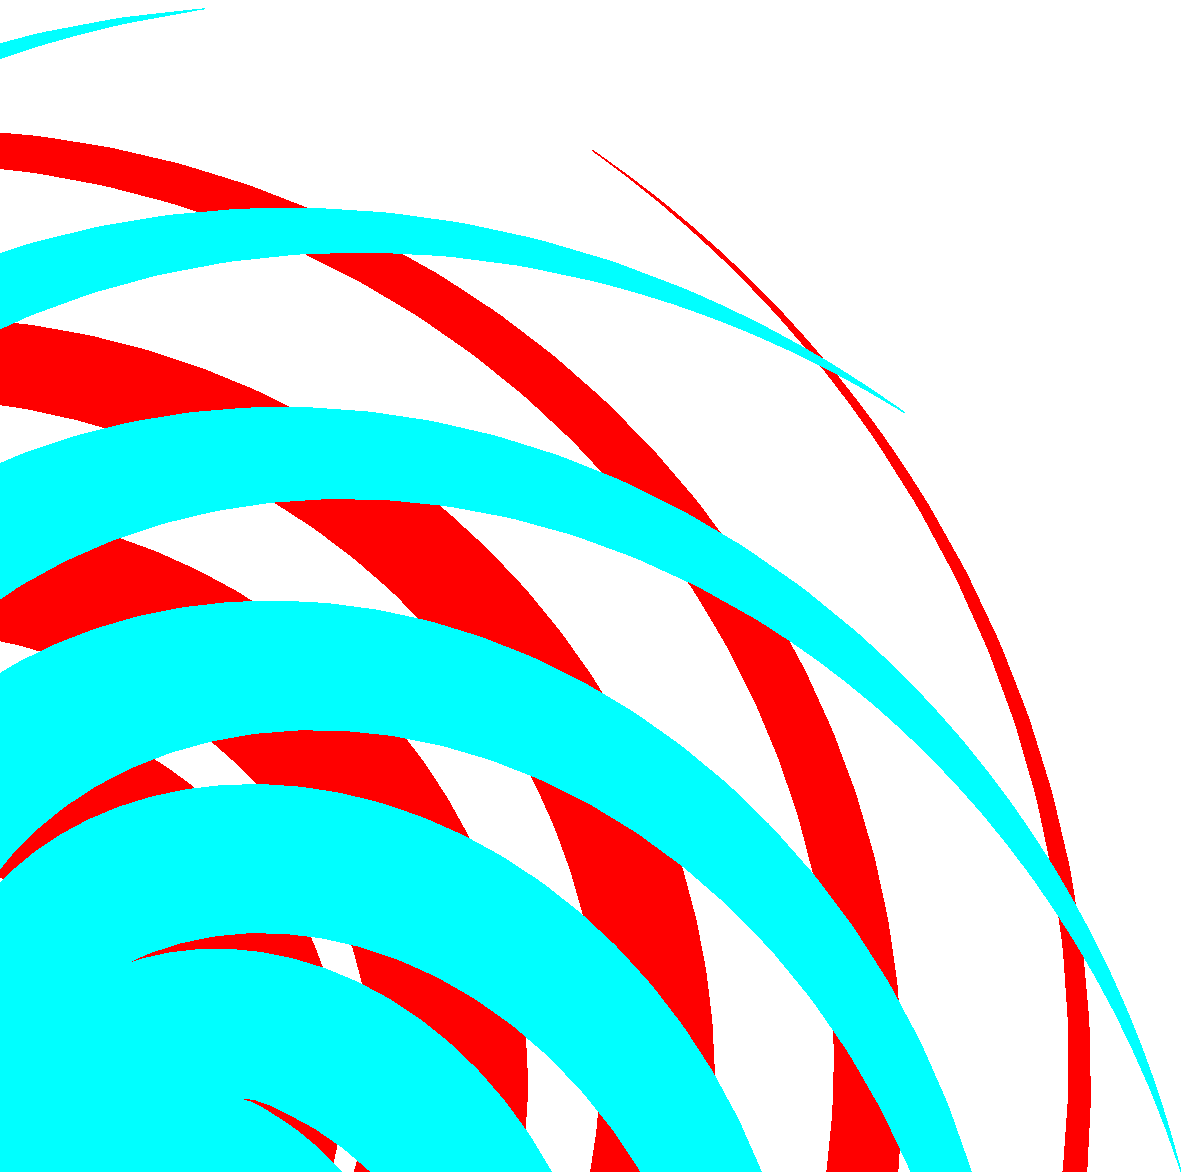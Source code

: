 % convergingspirals.mp
% L. Nobre G. - a twisted mind...
% 2007

prologues := 1;

vardef oper( expr Valu, Slop ) =
  (Valu*Slop)
enddef;

vardef hiperspiral( expr Val, Phi, Pitch ) =
  dir(57.29578*Val*(Pitch**2)+Phi)/oper(Val,Pitch)
enddef;

beginfig(5); %%%%%%%%%%%%%% This figure has one very small bug... %%%%%%%
  boolean adddepth;
  adddepth = true;  
  pi = 3.14159;
  co = 180/pi;
  mar = 0.20cm;
  prmax = 6cm;
  prmin = 0.85cm;
  hrmax = 7cm;
  ptmax = 1.699*pi;
  pstpnum = 100;
  numarquid = 5;
  multipl = 5; %%%%%%%%%%%%%%% must be odd for checkerboard %%%%%%%%%%%%%%
  checkerdepth = multipl+3;
  fac = hrmax/prmax;
  alfa = 2*pi/numarquid;
  pitcha = prmax/ptmax;
  pitchb = prmax/(ptmax-alfa);
  numhiperb = numarquid*multipl;
  ptstp = ptmax/pstpnum;
  ptstb = (ptmax-alfa)/pstpnum;
  umin = prmax/10;
  vmin = prmax/20;
  ustp = (hrmax-umin)/pstpnum;
  vstp = (hrmax-vmin)/pstpnum;

  path n[]m[], c[], cutter;
  cutter = fullcircle rotated 180 scaled (2prmin);
  for i=1 upto 8:
    n0m[i] = origin;
  endfor;
  for i=1 upto pstpnum:
    tp := i*ptstp;
    tb := i*ptstb;
    pu := umin+i*ustp;
    vu := vmin+i*vstp;
    n0m1 := n0m1--dir(co*tp)*(pitcha*tp+mar);
    n0m2 := n0m2--dir(co*tp)*pitcha*tp;
    n0m3 := n0m3--dir(co*(tb+alfa))*pitchb*tb;
    n0m4 := n0m4--dir(co*(tb+alfa))*(pitchb*tb-mar);
    n0m5 := n0m5--dir(co*pitcha/pu)*(pu-fac*mar);
    n0m6 := n0m6--dir(co*pitcha/pu)*pu;
    n0m7 := n0m7--dir(co*pitchb/vu)*vu;
    n0m8 := n0m8--dir(co*pitchb/vu)*(vu+fac*mar);
  endfor;
  pair flast, hlast;
  flast = point pstpnum of n0m6;
  hlast = point pstpnum of n0m8;
  adif = angle( hlast ) - angle( flast );
  n0m5 := n0m5 rotated adif;
  n0m6 := n0m6 rotated adif;
  for i=1 upto 8:
    n0m[i] := (reverse n0m[i]) cutafter cutter ;
  endfor;  
  for j=1 upto numarquid:
    for i=1 upto 4:
      n[j]m[i] := n0m[i] rotated (j*alfa*co);
%      draw n[j]m[i];
    endfor;
  endfor;
  for j=1 upto numhiperb:  
    for i=5 upto 8:
      n[j]m[i] := n0m[i] rotated (j*360/numhiperb);
%      draw n[j]m[i];
    endfor;
  endfor;
  distance = pstpnum;
  actualspik = 0;
  boolean intersectexists;
  pair itstm;
  for i=1 upto numhiperb:
    itstm := n1m2 intersectiontimes n[i]m6;
    intersectexists := ( itstm dotprod (-1,1) ) <> 0;
    if intersectexists:
      if ( (xpart itstm) < distance ):
	distance := xpart itstm;
	actualspik := i;
      fi;
    fi;
  endfor;
  numeric seq[];
  seq0 = actualspik;
  for i=1 upto 2checkerdepth:
    if (seq[i-1]-1<1):
      seq[i] := numhiperb;
    else:
      seq[i]=seq[i-1]-1;
    fi;
  endfor;
  path ca, cb;
  ca = (reverse n1m3)--n1m2;
  cb = (reverse n[seq1]m7)--n[seq1]m6;
  c0 = buildcycle( cb, reverse n1m1 ); %%%%% may reverse
  c1 = buildcycle( ca, n[seq0]m8 );
  for i=2 step 2 until 2checkerdepth:
    if i < 2*multipl-1 :
      ca := (reverse n[seq[i-2]]m6)--n[seq[i-2]]m7;
      c[i] := buildcycle( ca, n2m1 );
    else:
      c[i]:=buildcycle(n[seq[i-2]]m7,n2m1,reverse n[seq[i-2]]m6,reverse n0m4);
    fi;
    c[i+1]:=buildcycle(n[seq[i-2]]m5,n1m3,reverse n[seq[i]]m8,reverse n1m2);
  endfor;
  if adddepth:
    depthadded = 1;
  else:
    depthadded = 0;
  fi;
  for i=1 step 2 until 2*checkerdepth+depthadded:
    for j=1 upto numarquid:
      fill c[i-1] rotated (j*alfa*co) withcolor 0.85*(red+green);
      fill c[i] rotated (j*alfa*co) withcolor 0.7*green;
    endfor;
  endfor;
  if not (multipl <> 5):
    cb := (reverse n[seq3]m7)--n[seq3]m6;
    ca := buildcycle( cb, reverse n1m1 ); %%%%% may reverse
    for j=1 upto numarquid:
      fill ca rotated (j*alfa*co) withcolor 0.85*(red+green);
    endfor;
  fi;
endfig;

beginfig(4);
  numeric pstpnum, prmax, i, j, pi, ptmax, ptstp, th, co, mar;
  numeric numarquid, numhiperb, multipl, pitcha, pitchb, alfa;
  path a, b, c, d, e, f, g, h;
  numeric ptstb, hrmax, fac, sn, sm, rn, rm;
  pi = 3.14159;
  co = 180/pi;
  mar = 0.16mm;
  prmax = 5mm;
  hrmax = 7mm;
  ptmax = 1.05*pi;
  pstpnum = 100;
  numarquid = 5;
  multipl = 1;
  rn = 4;
  rm = 2;
  sn = 8;
  sm = 6;
  fac = hrmax/prmax;
  alfa = 2*pi/numarquid;
  pitcha = prmax/ptmax;
  pitchb = prmax/(ptmax-alfa);
  numhiperb = numarquid*multipl;
  ptstp = ptmax/pstpnum;
  ptstb = (ptmax-alfa)/pstpnum;
  a = origin;
  b = origin;
  c = origin;
  d = origin;
  for i=1 upto pstpnum:
    th := i*ptstp;
    a := a--dir(co*th)*pitcha*th;
    b := b--dir(co*th)*(pitcha*th+mar);
  endfor;
  for i=1 upto pstpnum:
    th := i*ptstb;
    c := c--dir(co*(th+alfa))*pitchb*th;
    d := d--dir(co*(th+alfa))*(pitchb*th-mar);
  endfor;
  for i=1 upto numarquid:
%    unfill buildcycle( b , reverse d ) rotated (i*alfa*co);
    fill a--reverse c--cycle rotated (i*alfa*co);
%     draw a rotated (i*alfa*co) withcolor red+green;
%     draw b rotated (i*alfa*co) withcolor red;
%     draw c rotated (i*alfa*co) withcolor green;
%     draw d rotated (i*alfa*co) withcolor blue;
  endfor;
  numeric umin, vmin, ustp, vstp, pu, pv;
  umin = prmax/20;
  vmin = prmax/20;
  ustp = (hrmax-umin)/pstpnum;
  vstp = (hrmax-vmin)/pstpnum;
  e = origin;
  f = origin;
  g = origin;
  h = origin;
  for i=1 upto pstpnum:
    pu := umin+i*ustp;
    e := e--dir(co*pitcha/pu)*(pu-((fac*mar)**2));
    f := f--dir(co*pitcha/pu)*pu;
    vu := vmin+i*vstp;
    g := g--dir(co*pitchb/vu)*(vu+sqrt(fac*mar));
    h := h--dir(co*pitchb/vu)*vu;
  endfor;
  pair flast, hlast;
  numeric adif;
  path hiperbolio, hiperbolic;
  flast = point pstpnum of f;
  hlast = point pstpnum of h;
  adif = angle( hlast ) - angle( flast );
%   draw e withcolor red+blue;
%   draw f withcolor red+blue;
%   draw g rotated (-adif) withcolor green+blue;  
%   draw h rotated (-adif) withcolor green+blue;
  hiperbolio = (subpath (rn,pstpnum) of g rotated (-adif))...
               (subpath (pstpnum,rm) of e)..cycle;
  hiperbolic = (subpath (sn,pstpnum) of h rotated (-adif))...
               (subpath (pstpnum,sm) of f)..cycle;
  for i=1 upto numhiperb:
    unfill hiperbolio rotated (i*360/numhiperb);
  endfor;
  for i=1 upto numhiperb:
    fill hiperbolic rotated (i*360/numhiperb) withcolor 0.4*red+0.2*blue;
  endfor;
  picture storepic;
  storepic = currentpicture;
  currentpicture := nullpicture;
  draw storepic scaled 12;
endfig;

beginfig(3);
  numeric pstpnum, prmax, i, j, pi, ptmax, ptstp, th, co, mar;
  numeric numarquid, numhiperb, multipl, pitcha, pitchb, alfa;
  path a, b, c, d;
  pi = 3.14159;
  co = 180/pi;
  mar = 0.32;
  prmax = 5;
  ptmax = 4*pi;
  pstpnum = 100;
  multipl = 3;
  numarquid = 3;
  alfa = 2*pi/numarquid;
  pitcha = prmax/ptmax;
  pitchb = prmax/(ptmax-alfa);
  numhiperb = numarquid*multipl;
  ptstp = ptmax/pstpnum;
  a = origin;
  b = origin;
  c = origin;
  d = origin;
  for i=1 upto pstpnum:
    th := i*ptstp;
    a := a...dir(co*th)*pitcha*th;
    b := b...dir(co*th)*(pitcha*th-mar);
    c := c...dir(co*(th+alfa))*pitchb*th;
    d := d...dir(co*(th+alfa))*(pitchb*th+mar);
  endfor;
  for i=1 upto numarquid:
    drawoptions( rotated (i*alfa*co) scaled 1000 withpen pencircle scaled 0pt);
    draw a;
    draw b;
    draw c;
    draw d;
  endfor;
  %%%%%%%%%%%%%%%%%%%%%%%% A very nice case of knitting Bezier splines...
endfig;

beginfig(2);
  numeric u, numb, faca, numa, numc, rmin, rmax, i, j, pitch, phi;
  numeric petch, startang, angstep, ampi, ampe, arcstep, paperfactor;
  path b[], base, a[], alto;
  numeric valmax, valmin, valstep, valhmin, valhmax;
  u = 15mm;
  numb = 2; % start at one
  faca = 7;
  numc = 9;
  rmin = 0.3;
  rmax = 1.5;
  paperfactor = 0.25*u/rmin;
  angstep = 1/30;
  valstep = 0.017;
  numa = numb*faca;
  startang = 1/numb;
  arcstep = 1/numa;
  ampi = numc/faca; 
  ampe = ampi-startang;
  pitch = (rmax-rmin)/ampi; %show pitch;
  petch = (rmax-rmin)/ampe; %show petch;
  valmin = 1/oper(rmax,pitch);
  valmax = 1/oper(rmin,pitch);
  valhmin = 1/oper(rmax,petch);
  valhmax = 1/oper(rmin,petch);
  for i=1 step 2 until 2*numb:
    phi := 0.5*i/numb;
    b[i-1] = dir(phi*360)*rmin for j=angstep step angstep until ampi:
      ...dir((phi+j)*360)*(rmin+pitch*j)
    endfor;
    b[i] = dir((phi+startang)*360)*rmin for j=angstep step angstep until ampe:
      ...dir((phi+startang+j)*360)*(rmin+petch*j)
    endfor;
  endfor;
  base = for i=1 step 2 until 2*numb: b[i-1]...reverse b[i]-- endfor cycle;
  fill base scaled paperfactor;
  for i=1 step 2 until 2*numa:
    phi := 0.5*(i-1)*arcstep*360;
    a[i-1] = hiperspiral(valmin,phi,pitch)
    for j=valmin+valstep step valstep until valmax:
      ...hiperspiral(j,phi,pitch)
    endfor;
    draw a[i-1] scaled paperfactor withcolor red+green;
    phi := 0.5*i*arcstep*360;
    a[i] = hiperspiral(valhmin,phi,petch)
    for j=valhmin+valstep step valstep until valhmax:
      ...hiperspiral(j,phi,petch)
    endfor;
    draw a[i] scaled paperfactor withcolor red;
  endfor;
endfig;

beginfig(1);
  numeric u, numb, faca, numa, numc, rmin, rmax, i, j, pitch, phi;
  numeric petch, startang, angstep, ampi, ampe, arcstep;
  path b[], base, a[], alto;
  u = 15mm;
  numb = 3; % start at one
  faca = 3;
  numc = 5;
  rmin = 2u;
  rmax = 10u;
  angstep = 1/90; % If too big, the figure may be broken...
  numa = numb*faca;
  ampi = numc/faca; 
  pitch = (rmax-rmin)/ampi;
  startang = 1/numb;
  arcstep = 1/numa;
  ampe = numc/faca-startang;
  petch = (rmax-rmin)/ampe;
  for i=1 step 2 until 2*numb:
    phi := 0.5*i/numb;
    b[i-1] = dir(phi*360)*rmin for j=angstep step angstep until ampi:
      ...dir((phi+j)*360)*(rmin+pitch*j)
    endfor;
    b[i] = dir((phi+startang)*360)*rmin for j=angstep step angstep until ampe:
      ...dir((phi+startang+j)*360)*(rmin+petch*j)
    endfor;
  endfor;
  base = for i=1 step 2 until 2*numb: b[i-1]...reverse b[i]-- endfor cycle;
  fill base withcolor red;
  for i=1 step 2 until 2*numa:
    phi := 0.5*i/numa;
    a[i-1] = dir(phi*360)*rmin for j=angstep step angstep until 0.5:
      ...dir(-(phi+j)*360)*(rmin+2*(rmax-rmin)*j)
    endfor;
    a[i] = dir((phi+arcstep)*360)*rmin
    for j=angstep step angstep until 0.5-arcstep:
      ...dir(-(phi+arcstep+j)*360)*(rmin+(rmax-rmin)/(0.5-arcstep)*j)
    endfor;
  endfor;
  alto = for i=1 step 2 until 2*numa: a[i-1]...reverse a[i]-- endfor cycle;
  fill alto withcolor green+blue;
endfig;

end.